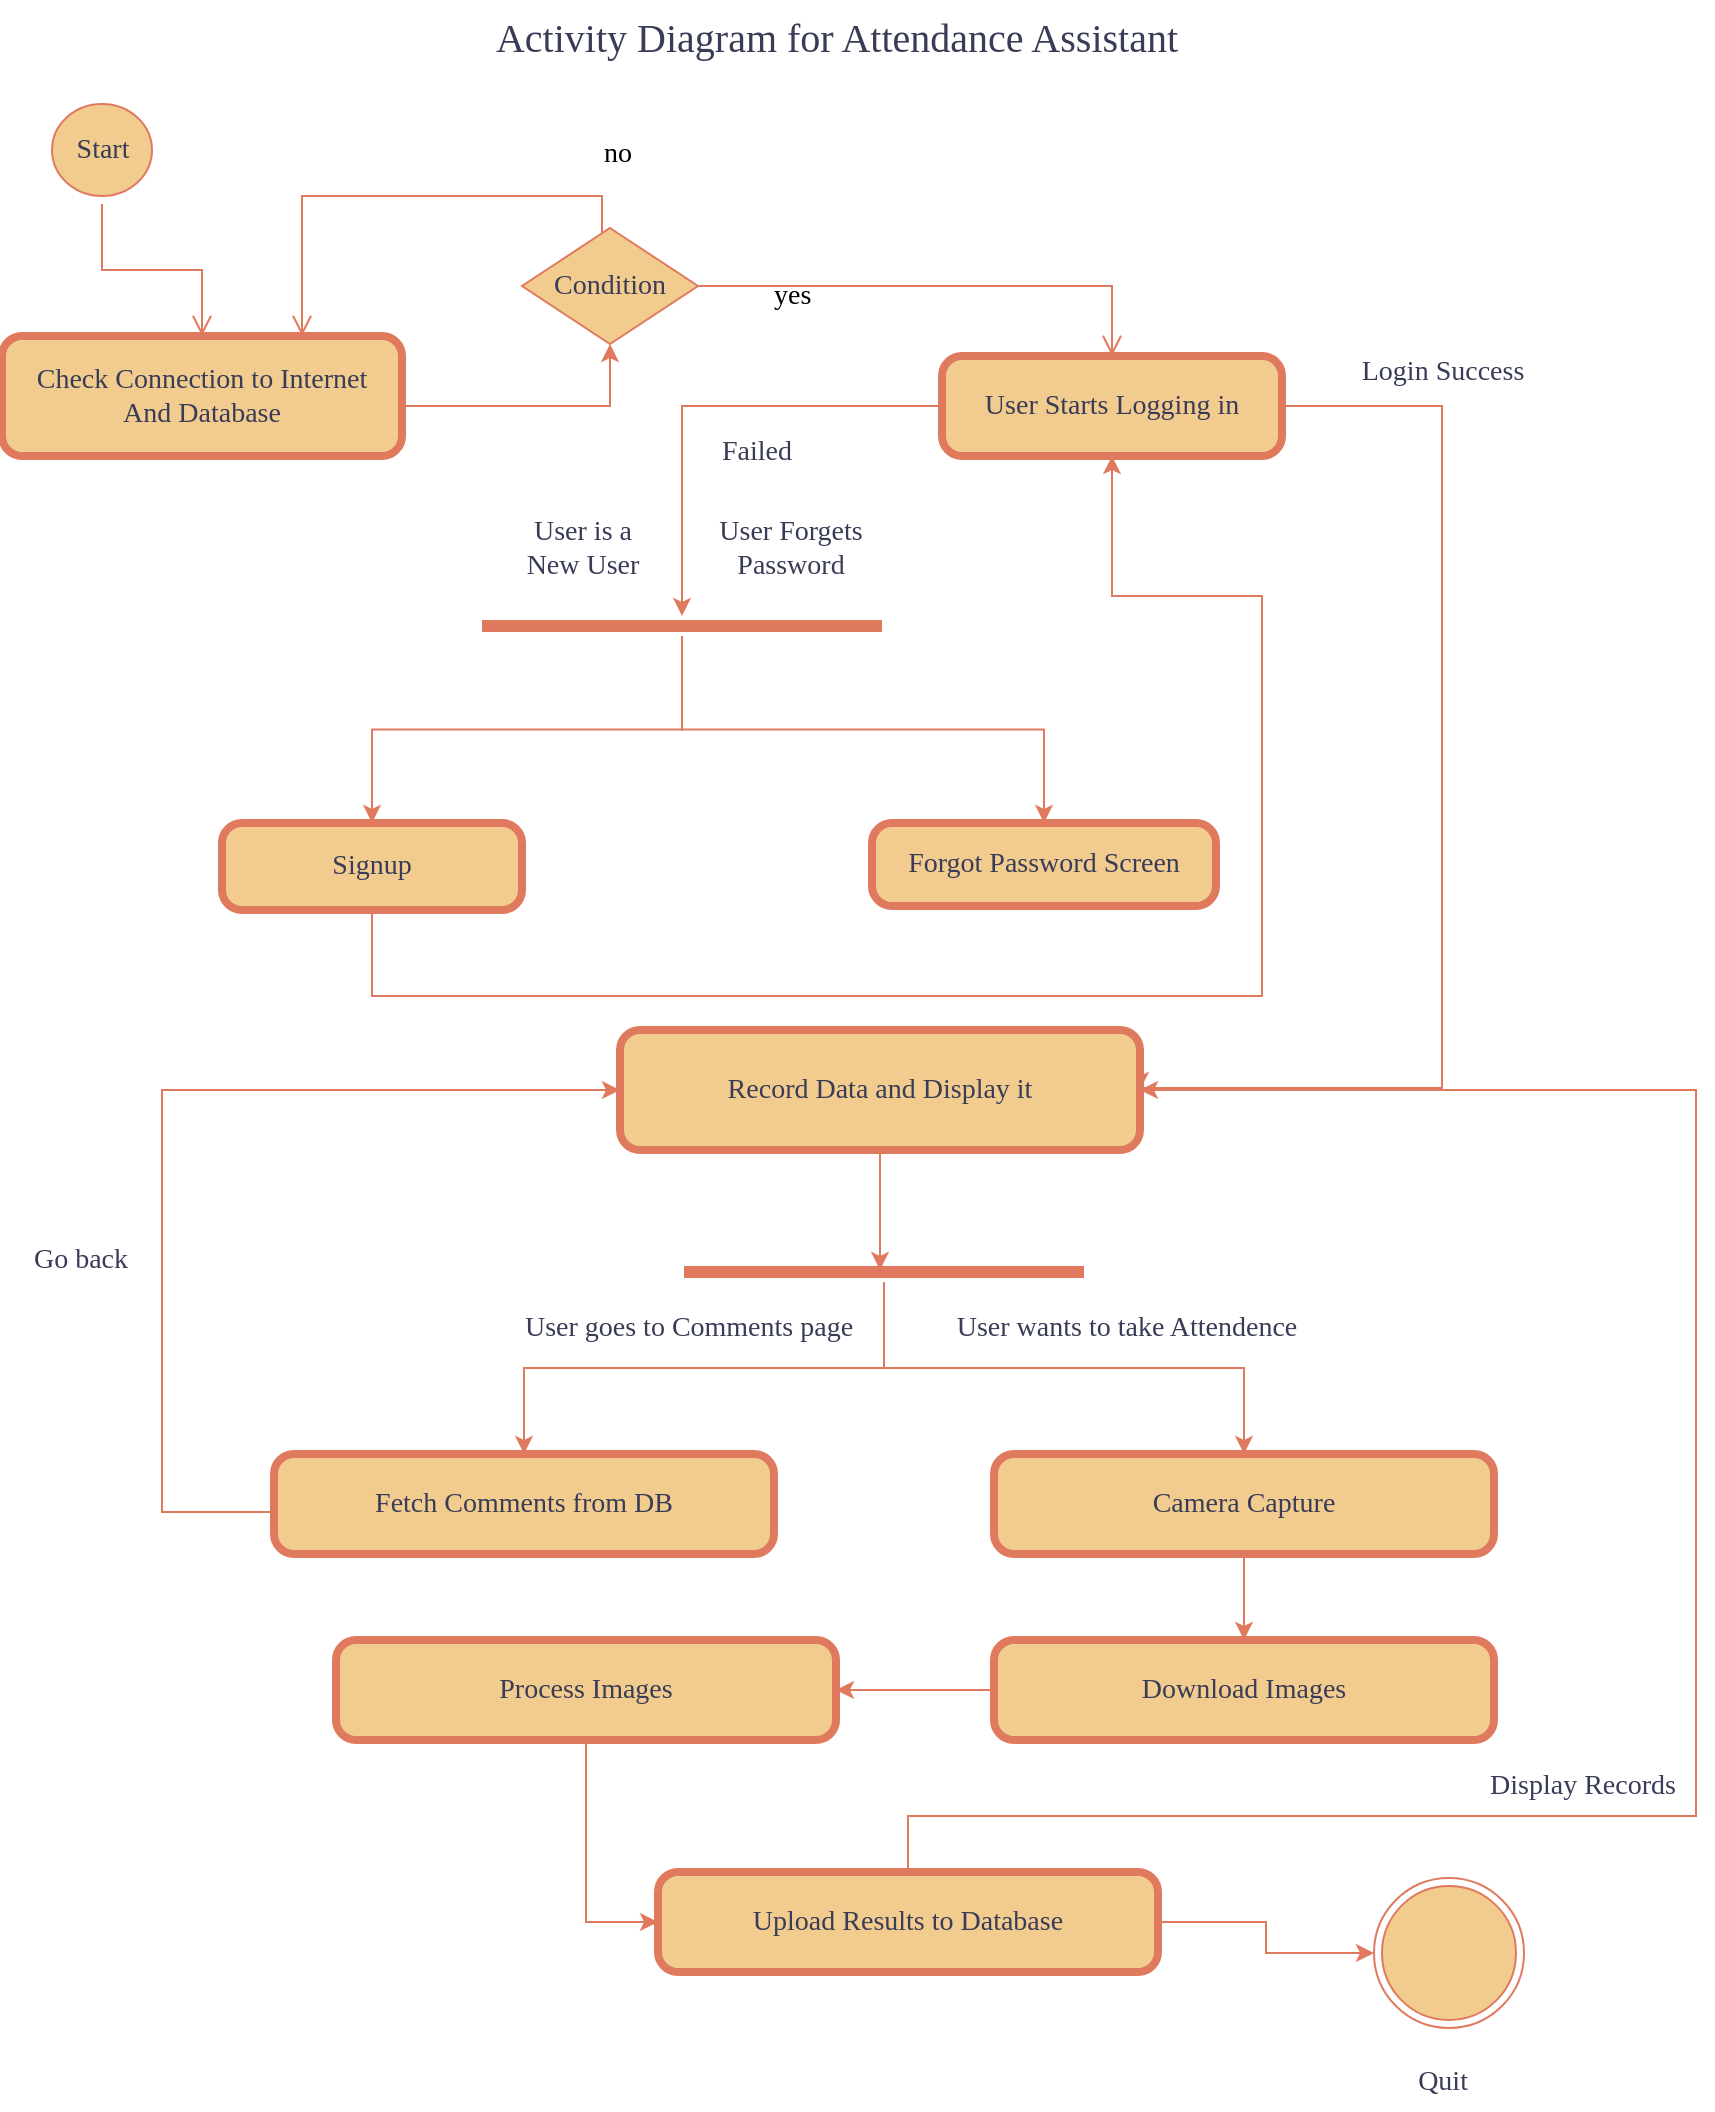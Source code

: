 <mxfile version="21.2.3" type="device">
  <diagram name="Page-1" id="C4dqYCwJqd82L6SdNkTd">
    <mxGraphModel dx="1687" dy="996" grid="0" gridSize="10" guides="1" tooltips="1" connect="1" arrows="1" fold="1" page="0" pageScale="1" pageWidth="827" pageHeight="1169" background="#ffffff" math="0" shadow="0">
      <root>
        <mxCell id="0" />
        <mxCell id="1" parent="0" />
        <mxCell id="DjSslWO9v3M0GokMwDH--1" value="Activity Diagram for Attendance Assistant" style="text;html=1;align=center;verticalAlign=middle;resizable=0;points=[];autosize=1;strokeColor=none;fillColor=none;fontSize=20;labelBackgroundColor=none;fontColor=#393C56;fontFamily=Product Sans;fontSource=https%3A%2F%2Ffonts.googleapis.com%2Fcss%3Ffamily%3DProduct%2BSans;" parent="1" vertex="1">
          <mxGeometry x="267" y="32" width="380" height="36" as="geometry" />
        </mxCell>
        <mxCell id="DjSslWO9v3M0GokMwDH--2" value="" style="ellipse;html=1;shape=startState;fillColor=#F2CC8F;strokeColor=#E07A5F;fontColor=#393C56;fontSize=14;labelBackgroundColor=none;fontFamily=Product Sans;fontSource=https%3A%2F%2Ffonts.googleapis.com%2Fcss%3Ffamily%3DProduct%2BSans;" parent="1" vertex="1">
          <mxGeometry x="61" y="80" width="58" height="54" as="geometry" />
        </mxCell>
        <mxCell id="DjSslWO9v3M0GokMwDH--3" value="" style="edgeStyle=orthogonalEdgeStyle;html=1;verticalAlign=bottom;endArrow=open;endSize=8;strokeColor=#E07A5F;rounded=0;fontColor=default;fillColor=#F2CC8F;entryX=0.5;entryY=0;entryDx=0;entryDy=0;entryPerimeter=0;fontSize=14;labelBackgroundColor=none;fontFamily=Product Sans;fontSource=https%3A%2F%2Ffonts.googleapis.com%2Fcss%3Ffamily%3DProduct%2BSans;" parent="1" source="DjSslWO9v3M0GokMwDH--2" target="DjSslWO9v3M0GokMwDH--5" edge="1">
          <mxGeometry relative="1" as="geometry">
            <mxPoint x="85" y="200" as="targetPoint" />
          </mxGeometry>
        </mxCell>
        <mxCell id="DjSslWO9v3M0GokMwDH--4" value="Start" style="text;html=1;align=center;verticalAlign=middle;resizable=0;points=[];autosize=1;strokeColor=none;fillColor=none;fontColor=#393C56;fontSize=14;labelBackgroundColor=none;fontFamily=Product Sans;fontSource=https%3A%2F%2Ffonts.googleapis.com%2Fcss%3Ffamily%3DProduct%2BSans;" parent="1" vertex="1">
          <mxGeometry x="66" y="92.5" width="48" height="29" as="geometry" />
        </mxCell>
        <mxCell id="DjSslWO9v3M0GokMwDH--9" style="edgeStyle=orthogonalEdgeStyle;rounded=0;orthogonalLoop=1;jettySize=auto;html=1;entryX=0.5;entryY=1;entryDx=0;entryDy=0;strokeColor=#E07A5F;fontColor=default;fillColor=#F2CC8F;fontSize=14;labelBackgroundColor=none;fontFamily=Product Sans;fontSource=https%3A%2F%2Ffonts.googleapis.com%2Fcss%3Ffamily%3DProduct%2BSans;" parent="1" source="DjSslWO9v3M0GokMwDH--5" target="DjSslWO9v3M0GokMwDH--6" edge="1">
          <mxGeometry x="-0.243" y="-4" relative="1" as="geometry">
            <Array as="points">
              <mxPoint x="344" y="235" />
            </Array>
            <mxPoint as="offset" />
          </mxGeometry>
        </mxCell>
        <mxCell id="DjSslWO9v3M0GokMwDH--5" value="Check Connection to Internet&lt;br style=&quot;font-size: 14px;&quot;&gt;And Database" style="points=[[0.25,0,0],[0.5,0,0],[0.75,0,0],[1,0.25,0],[1,0.5,0],[1,0.75,0],[0.75,1,0],[0.5,1,0],[0.25,1,0],[0,0.75,0],[0,0.5,0],[0,0.25,0]];shape=mxgraph.bpmn.task;whiteSpace=wrap;rectStyle=rounded;size=10;html=1;container=1;expand=0;collapsible=0;bpmnShapeType=call;strokeColor=#E07A5F;fontColor=#393C56;fillColor=#F2CC8F;fontSize=14;labelBackgroundColor=none;fontFamily=Product Sans;fontSource=https%3A%2F%2Ffonts.googleapis.com%2Fcss%3Ffamily%3DProduct%2BSans;" parent="1" vertex="1">
          <mxGeometry x="40" y="200" width="200" height="60" as="geometry" />
        </mxCell>
        <mxCell id="DjSslWO9v3M0GokMwDH--6" value="Condition" style="rhombus;whiteSpace=wrap;html=1;fontColor=#393C56;fillColor=#F2CC8F;strokeColor=#E07A5F;fontSize=14;labelBackgroundColor=none;fontFamily=Product Sans;fontSource=https%3A%2F%2Ffonts.googleapis.com%2Fcss%3Ffamily%3DProduct%2BSans;" parent="1" vertex="1">
          <mxGeometry x="300" y="146" width="88" height="58" as="geometry" />
        </mxCell>
        <mxCell id="DjSslWO9v3M0GokMwDH--7" value="no" style="edgeStyle=orthogonalEdgeStyle;html=1;align=left;verticalAlign=bottom;endArrow=open;endSize=8;strokeColor=#E07A5F;rounded=0;fontColor=default;fillColor=#F2CC8F;entryX=0.75;entryY=0;entryDx=0;entryDy=0;entryPerimeter=0;fontSize=14;labelBackgroundColor=none;fontFamily=Product Sans;fontSource=https%3A%2F%2Ffonts.googleapis.com%2Fcss%3Ffamily%3DProduct%2BSans;" parent="1" source="DjSslWO9v3M0GokMwDH--6" target="DjSslWO9v3M0GokMwDH--5" edge="1">
          <mxGeometry x="-0.832" y="-10" relative="1" as="geometry">
            <mxPoint x="530" y="220" as="targetPoint" />
            <Array as="points">
              <mxPoint x="340" y="130" />
              <mxPoint x="190" y="130" />
            </Array>
            <mxPoint as="offset" />
          </mxGeometry>
        </mxCell>
        <mxCell id="DjSslWO9v3M0GokMwDH--8" value="yes" style="edgeStyle=orthogonalEdgeStyle;html=1;align=left;verticalAlign=top;endArrow=open;endSize=8;strokeColor=#E07A5F;rounded=0;fontColor=default;fillColor=#F2CC8F;entryX=0.5;entryY=0;entryDx=0;entryDy=0;entryPerimeter=0;fontSize=14;labelBackgroundColor=none;fontFamily=Product Sans;fontSource=https%3A%2F%2Ffonts.googleapis.com%2Fcss%3Ffamily%3DProduct%2BSans;" parent="1" source="DjSslWO9v3M0GokMwDH--6" target="DjSslWO9v3M0GokMwDH--10" edge="1">
          <mxGeometry x="-0.704" y="10" relative="1" as="geometry">
            <mxPoint x="390" y="300" as="targetPoint" />
            <mxPoint as="offset" />
          </mxGeometry>
        </mxCell>
        <mxCell id="DjSslWO9v3M0GokMwDH--14" style="edgeStyle=orthogonalEdgeStyle;rounded=0;orthogonalLoop=1;jettySize=auto;html=1;strokeColor=#E07A5F;fontColor=default;fillColor=#F2CC8F;fontSize=14;labelBackgroundColor=none;fontFamily=Product Sans;fontSource=https%3A%2F%2Ffonts.googleapis.com%2Fcss%3Ffamily%3DProduct%2BSans;" parent="1" source="DjSslWO9v3M0GokMwDH--10" target="DjSslWO9v3M0GokMwDH--12" edge="1">
          <mxGeometry relative="1" as="geometry" />
        </mxCell>
        <mxCell id="nWQ7CsiZABoYEHih55I9-5" style="edgeStyle=orthogonalEdgeStyle;rounded=0;orthogonalLoop=1;jettySize=auto;html=1;entryX=1;entryY=0.5;entryDx=0;entryDy=0;entryPerimeter=0;strokeColor=#E07A5F;fontColor=default;fillColor=#F2CC8F;fontFamily=Product Sans;fontSource=https%3A%2F%2Ffonts.googleapis.com%2Fcss%3Ffamily%3DProduct%2BSans;fontSize=14;labelBackgroundColor=none;" edge="1" parent="1" source="DjSslWO9v3M0GokMwDH--10" target="DjSslWO9v3M0GokMwDH--21">
          <mxGeometry relative="1" as="geometry">
            <Array as="points">
              <mxPoint x="760" y="235" />
              <mxPoint x="760" y="576" />
            </Array>
          </mxGeometry>
        </mxCell>
        <mxCell id="DjSslWO9v3M0GokMwDH--10" value="User Starts Logging in" style="points=[[0.25,0,0],[0.5,0,0],[0.75,0,0],[1,0.25,0],[1,0.5,0],[1,0.75,0],[0.75,1,0],[0.5,1,0],[0.25,1,0],[0,0.75,0],[0,0.5,0],[0,0.25,0]];shape=mxgraph.bpmn.task;whiteSpace=wrap;rectStyle=rounded;size=10;html=1;container=1;expand=0;collapsible=0;bpmnShapeType=call;strokeColor=#E07A5F;fontColor=#393C56;fillColor=#F2CC8F;fontSize=14;labelBackgroundColor=none;fontFamily=Product Sans;fontSource=https%3A%2F%2Ffonts.googleapis.com%2Fcss%3Ffamily%3DProduct%2BSans;" parent="1" vertex="1">
          <mxGeometry x="510" y="210" width="170" height="50" as="geometry" />
        </mxCell>
        <mxCell id="DjSslWO9v3M0GokMwDH--19" style="edgeStyle=orthogonalEdgeStyle;rounded=0;orthogonalLoop=1;jettySize=auto;html=1;entryX=0.5;entryY=0;entryDx=0;entryDy=0;entryPerimeter=0;strokeColor=#E07A5F;fontColor=default;fillColor=#F2CC8F;fontSize=14;labelBackgroundColor=none;fontFamily=Product Sans;fontSource=https%3A%2F%2Ffonts.googleapis.com%2Fcss%3Ffamily%3DProduct%2BSans;" parent="1" source="DjSslWO9v3M0GokMwDH--12" target="DjSslWO9v3M0GokMwDH--18" edge="1">
          <mxGeometry relative="1" as="geometry" />
        </mxCell>
        <mxCell id="DjSslWO9v3M0GokMwDH--20" style="edgeStyle=orthogonalEdgeStyle;rounded=0;orthogonalLoop=1;jettySize=auto;html=1;strokeColor=#E07A5F;fontColor=default;fillColor=#F2CC8F;fontSize=14;labelBackgroundColor=none;fontFamily=Product Sans;fontSource=https%3A%2F%2Ffonts.googleapis.com%2Fcss%3Ffamily%3DProduct%2BSans;" parent="1" source="DjSslWO9v3M0GokMwDH--12" target="DjSslWO9v3M0GokMwDH--17" edge="1">
          <mxGeometry relative="1" as="geometry" />
        </mxCell>
        <mxCell id="DjSslWO9v3M0GokMwDH--12" value="" style="shape=line;html=1;strokeWidth=6;strokeColor=#E07A5F;fontColor=#393C56;fillColor=#F2CC8F;fontSize=14;labelBackgroundColor=none;fontFamily=Product Sans;fontSource=https%3A%2F%2Ffonts.googleapis.com%2Fcss%3Ffamily%3DProduct%2BSans;" parent="1" vertex="1">
          <mxGeometry x="280" y="340" width="200" height="10" as="geometry" />
        </mxCell>
        <mxCell id="DjSslWO9v3M0GokMwDH--15" value="User Forgets &lt;br style=&quot;font-size: 14px;&quot;&gt;Password" style="text;html=1;align=center;verticalAlign=middle;resizable=0;points=[];autosize=1;strokeColor=none;fillColor=none;fontColor=#393C56;fontSize=14;labelBackgroundColor=none;fontFamily=Product Sans;fontSource=https%3A%2F%2Ffonts.googleapis.com%2Fcss%3Ffamily%3DProduct%2BSans;" parent="1" vertex="1">
          <mxGeometry x="386" y="283" width="95" height="46" as="geometry" />
        </mxCell>
        <mxCell id="DjSslWO9v3M0GokMwDH--16" value="User is a &lt;br style=&quot;font-size: 14px;&quot;&gt;New User" style="text;html=1;align=center;verticalAlign=middle;resizable=0;points=[];autosize=1;strokeColor=none;fillColor=none;fontColor=#393C56;fontSize=14;labelBackgroundColor=none;fontFamily=Product Sans;fontSource=https%3A%2F%2Ffonts.googleapis.com%2Fcss%3Ffamily%3DProduct%2BSans;" parent="1" vertex="1">
          <mxGeometry x="292" y="283" width="76" height="46" as="geometry" />
        </mxCell>
        <mxCell id="DjSslWO9v3M0GokMwDH--22" style="edgeStyle=orthogonalEdgeStyle;rounded=0;orthogonalLoop=1;jettySize=auto;html=1;strokeColor=#E07A5F;fontColor=default;fillColor=#F2CC8F;entryX=0.5;entryY=1;entryDx=0;entryDy=0;entryPerimeter=0;labelBackgroundColor=none;fontFamily=Product Sans;fontSource=https%3A%2F%2Ffonts.googleapis.com%2Fcss%3Ffamily%3DProduct%2BSans;fontSize=14;" parent="1" source="DjSslWO9v3M0GokMwDH--17" target="DjSslWO9v3M0GokMwDH--10" edge="1">
          <mxGeometry relative="1" as="geometry">
            <mxPoint x="730" y="330" as="targetPoint" />
            <Array as="points">
              <mxPoint x="225" y="530" />
              <mxPoint x="670" y="530" />
              <mxPoint x="670" y="330" />
              <mxPoint x="595" y="330" />
            </Array>
          </mxGeometry>
        </mxCell>
        <mxCell id="DjSslWO9v3M0GokMwDH--17" value="Signup" style="points=[[0.25,0,0],[0.5,0,0],[0.75,0,0],[1,0.25,0],[1,0.5,0],[1,0.75,0],[0.75,1,0],[0.5,1,0],[0.25,1,0],[0,0.75,0],[0,0.5,0],[0,0.25,0]];shape=mxgraph.bpmn.task;whiteSpace=wrap;rectStyle=rounded;size=10;html=1;container=1;expand=0;collapsible=0;bpmnShapeType=call;strokeColor=#E07A5F;fontColor=#393C56;fillColor=#F2CC8F;fontSize=14;labelBackgroundColor=none;fontFamily=Product Sans;fontSource=https%3A%2F%2Ffonts.googleapis.com%2Fcss%3Ffamily%3DProduct%2BSans;" parent="1" vertex="1">
          <mxGeometry x="150" y="443.5" width="150" height="43.5" as="geometry" />
        </mxCell>
        <mxCell id="DjSslWO9v3M0GokMwDH--18" value="Forgot Password Screen" style="points=[[0.25,0,0],[0.5,0,0],[0.75,0,0],[1,0.25,0],[1,0.5,0],[1,0.75,0],[0.75,1,0],[0.5,1,0],[0.25,1,0],[0,0.75,0],[0,0.5,0],[0,0.25,0]];shape=mxgraph.bpmn.task;whiteSpace=wrap;rectStyle=rounded;size=10;html=1;container=1;expand=0;collapsible=0;bpmnShapeType=call;strokeColor=#E07A5F;fontColor=#393C56;fillColor=#F2CC8F;fontSize=14;labelBackgroundColor=none;fontFamily=Product Sans;fontSource=https%3A%2F%2Ffonts.googleapis.com%2Fcss%3Ffamily%3DProduct%2BSans;" parent="1" vertex="1">
          <mxGeometry x="475" y="443.5" width="172" height="41.5" as="geometry" />
        </mxCell>
        <mxCell id="nWQ7CsiZABoYEHih55I9-13" style="edgeStyle=orthogonalEdgeStyle;rounded=0;orthogonalLoop=1;jettySize=auto;html=1;entryX=0.49;entryY=0.4;entryDx=0;entryDy=0;entryPerimeter=0;strokeColor=#E07A5F;fontColor=default;fillColor=#F2CC8F;fontFamily=Product Sans;fontSource=https%3A%2F%2Ffonts.googleapis.com%2Fcss%3Ffamily%3DProduct%2BSans;fontSize=14;labelBackgroundColor=none;" edge="1" parent="1" source="DjSslWO9v3M0GokMwDH--21" target="nWQ7CsiZABoYEHih55I9-3">
          <mxGeometry relative="1" as="geometry" />
        </mxCell>
        <mxCell id="DjSslWO9v3M0GokMwDH--21" value="Record Data and Display it" style="points=[[0.25,0,0],[0.5,0,0],[0.75,0,0],[1,0.25,0],[1,0.5,0],[1,0.75,0],[0.75,1,0],[0.5,1,0],[0.25,1,0],[0,0.75,0],[0,0.5,0],[0,0.25,0]];shape=mxgraph.bpmn.task;whiteSpace=wrap;rectStyle=rounded;size=10;html=1;container=1;expand=0;collapsible=0;bpmnShapeType=call;strokeColor=#E07A5F;fontColor=#393C56;fillColor=#F2CC8F;labelBackgroundColor=none;fontFamily=Product Sans;fontSource=https%3A%2F%2Ffonts.googleapis.com%2Fcss%3Ffamily%3DProduct%2BSans;fontSize=14;" parent="1" vertex="1">
          <mxGeometry x="349" y="547" width="260" height="60" as="geometry" />
        </mxCell>
        <mxCell id="DjSslWO9v3M0GokMwDH--24" value="Login Success" style="text;html=1;align=center;verticalAlign=middle;resizable=0;points=[];autosize=1;strokeColor=none;fillColor=none;fontColor=#393C56;labelBackgroundColor=none;fontFamily=Product Sans;fontSource=https%3A%2F%2Ffonts.googleapis.com%2Fcss%3Ffamily%3DProduct%2BSans;fontSize=14;" parent="1" vertex="1">
          <mxGeometry x="708" y="203" width="104" height="29" as="geometry" />
        </mxCell>
        <mxCell id="DjSslWO9v3M0GokMwDH--25" value="Failed" style="text;html=1;align=center;verticalAlign=middle;resizable=0;points=[];autosize=1;strokeColor=none;fillColor=none;fontColor=#393C56;labelBackgroundColor=none;fontFamily=Product Sans;fontSource=https%3A%2F%2Ffonts.googleapis.com%2Fcss%3Ffamily%3DProduct%2BSans;fontSize=14;" parent="1" vertex="1">
          <mxGeometry x="390" y="243" width="54" height="29" as="geometry" />
        </mxCell>
        <mxCell id="nWQ7CsiZABoYEHih55I9-14" style="edgeStyle=orthogonalEdgeStyle;rounded=0;orthogonalLoop=1;jettySize=auto;html=1;strokeColor=#E07A5F;fontColor=default;fillColor=#F2CC8F;fontFamily=Product Sans;fontSource=https%3A%2F%2Ffonts.googleapis.com%2Fcss%3Ffamily%3DProduct%2BSans;fontSize=14;labelBackgroundColor=none;" edge="1" parent="1" source="nWQ7CsiZABoYEHih55I9-3" target="nWQ7CsiZABoYEHih55I9-10">
          <mxGeometry relative="1" as="geometry" />
        </mxCell>
        <mxCell id="nWQ7CsiZABoYEHih55I9-15" style="edgeStyle=orthogonalEdgeStyle;rounded=0;orthogonalLoop=1;jettySize=auto;html=1;strokeColor=#E07A5F;fontColor=default;fillColor=#F2CC8F;fontFamily=Product Sans;fontSource=https%3A%2F%2Ffonts.googleapis.com%2Fcss%3Ffamily%3DProduct%2BSans;fontSize=14;labelBackgroundColor=none;" edge="1" parent="1" source="nWQ7CsiZABoYEHih55I9-3" target="nWQ7CsiZABoYEHih55I9-12">
          <mxGeometry relative="1" as="geometry" />
        </mxCell>
        <mxCell id="nWQ7CsiZABoYEHih55I9-3" value="" style="shape=line;html=1;strokeWidth=6;strokeColor=#E07A5F;fontColor=#393C56;fillColor=#F2CC8F;fontFamily=Product Sans;fontSource=https%3A%2F%2Ffonts.googleapis.com%2Fcss%3Ffamily%3DProduct%2BSans;fontSize=14;labelBackgroundColor=none;" vertex="1" parent="1">
          <mxGeometry x="381" y="663" width="200" height="10" as="geometry" />
        </mxCell>
        <mxCell id="nWQ7CsiZABoYEHih55I9-16" style="edgeStyle=orthogonalEdgeStyle;rounded=0;orthogonalLoop=1;jettySize=auto;html=1;entryX=0;entryY=0.5;entryDx=0;entryDy=0;entryPerimeter=0;strokeColor=#E07A5F;fontColor=default;fillColor=#F2CC8F;fontFamily=Product Sans;fontSource=https%3A%2F%2Ffonts.googleapis.com%2Fcss%3Ffamily%3DProduct%2BSans;fontSize=14;labelBackgroundColor=none;" edge="1" parent="1" source="nWQ7CsiZABoYEHih55I9-10" target="DjSslWO9v3M0GokMwDH--21">
          <mxGeometry relative="1" as="geometry">
            <Array as="points">
              <mxPoint x="120" y="788" />
              <mxPoint x="120" y="577" />
            </Array>
          </mxGeometry>
        </mxCell>
        <mxCell id="nWQ7CsiZABoYEHih55I9-10" value="Fetch Comments from DB" style="points=[[0.25,0,0],[0.5,0,0],[0.75,0,0],[1,0.25,0],[1,0.5,0],[1,0.75,0],[0.75,1,0],[0.5,1,0],[0.25,1,0],[0,0.75,0],[0,0.5,0],[0,0.25,0]];shape=mxgraph.bpmn.task;whiteSpace=wrap;rectStyle=rounded;size=10;html=1;container=1;expand=0;collapsible=0;bpmnShapeType=call;strokeColor=#E07A5F;fontColor=#393C56;fillColor=#F2CC8F;labelBackgroundColor=none;fontFamily=Product Sans;fontSource=https%3A%2F%2Ffonts.googleapis.com%2Fcss%3Ffamily%3DProduct%2BSans;fontSize=14;" vertex="1" parent="1">
          <mxGeometry x="176" y="759" width="250" height="50" as="geometry" />
        </mxCell>
        <mxCell id="nWQ7CsiZABoYEHih55I9-31" style="edgeStyle=orthogonalEdgeStyle;rounded=0;orthogonalLoop=1;jettySize=auto;html=1;strokeColor=#E07A5F;fontColor=default;fillColor=#F2CC8F;fontFamily=Product Sans;fontSource=https%3A%2F%2Ffonts.googleapis.com%2Fcss%3Ffamily%3DProduct%2BSans;fontSize=14;labelBackgroundColor=none;" edge="1" parent="1" source="nWQ7CsiZABoYEHih55I9-12" target="nWQ7CsiZABoYEHih55I9-30">
          <mxGeometry relative="1" as="geometry" />
        </mxCell>
        <mxCell id="nWQ7CsiZABoYEHih55I9-12" value="Camera Capture" style="points=[[0.25,0,0],[0.5,0,0],[0.75,0,0],[1,0.25,0],[1,0.5,0],[1,0.75,0],[0.75,1,0],[0.5,1,0],[0.25,1,0],[0,0.75,0],[0,0.5,0],[0,0.25,0]];shape=mxgraph.bpmn.task;whiteSpace=wrap;rectStyle=rounded;size=10;html=1;container=1;expand=0;collapsible=0;bpmnShapeType=call;strokeColor=#E07A5F;fontColor=#393C56;fillColor=#F2CC8F;labelBackgroundColor=none;fontFamily=Product Sans;fontSource=https%3A%2F%2Ffonts.googleapis.com%2Fcss%3Ffamily%3DProduct%2BSans;fontSize=14;" vertex="1" parent="1">
          <mxGeometry x="536" y="759" width="250" height="50" as="geometry" />
        </mxCell>
        <mxCell id="nWQ7CsiZABoYEHih55I9-17" value="Go back" style="text;html=1;align=center;verticalAlign=middle;resizable=0;points=[];autosize=1;strokeColor=none;fillColor=none;fontColor=#393C56;fontFamily=Product Sans;fontSource=https%3A%2F%2Ffonts.googleapis.com%2Fcss%3Ffamily%3DProduct%2BSans;fontSize=14;labelBackgroundColor=none;" vertex="1" parent="1">
          <mxGeometry x="44" y="647" width="69" height="29" as="geometry" />
        </mxCell>
        <mxCell id="nWQ7CsiZABoYEHih55I9-18" value="User goes to Comments page" style="text;html=1;align=center;verticalAlign=middle;resizable=0;points=[];autosize=1;strokeColor=none;fillColor=none;fontColor=#393C56;fontFamily=Product Sans;fontSource=https%3A%2F%2Ffonts.googleapis.com%2Fcss%3Ffamily%3DProduct%2BSans;fontSize=14;labelBackgroundColor=none;" vertex="1" parent="1">
          <mxGeometry x="283.5" y="681" width="199" height="29" as="geometry" />
        </mxCell>
        <mxCell id="nWQ7CsiZABoYEHih55I9-19" value="User wants to take Attendence" style="text;html=1;align=center;verticalAlign=middle;resizable=0;points=[];autosize=1;strokeColor=none;fillColor=none;fontColor=#393C56;fontFamily=Product Sans;fontSource=https%3A%2F%2Ffonts.googleapis.com%2Fcss%3Ffamily%3DProduct%2BSans;fontSize=14;labelBackgroundColor=none;" vertex="1" parent="1">
          <mxGeometry x="500" y="681" width="204" height="29" as="geometry" />
        </mxCell>
        <mxCell id="nWQ7CsiZABoYEHih55I9-27" style="edgeStyle=orthogonalEdgeStyle;rounded=0;orthogonalLoop=1;jettySize=auto;html=1;strokeColor=#E07A5F;fontColor=default;fillColor=#F2CC8F;fontFamily=Product Sans;fontSource=https%3A%2F%2Ffonts.googleapis.com%2Fcss%3Ffamily%3DProduct%2BSans;fontSize=14;labelBackgroundColor=none;" edge="1" parent="1" source="nWQ7CsiZABoYEHih55I9-22" target="nWQ7CsiZABoYEHih55I9-25">
          <mxGeometry relative="1" as="geometry" />
        </mxCell>
        <mxCell id="nWQ7CsiZABoYEHih55I9-35" style="edgeStyle=orthogonalEdgeStyle;rounded=0;orthogonalLoop=1;jettySize=auto;html=1;strokeColor=#E07A5F;fontColor=default;fillColor=#F2CC8F;fontFamily=Product Sans;fontSource=https%3A%2F%2Ffonts.googleapis.com%2Fcss%3Ffamily%3DProduct%2BSans;fontSize=14;labelBackgroundColor=none;" edge="1" parent="1" source="nWQ7CsiZABoYEHih55I9-22" target="DjSslWO9v3M0GokMwDH--21">
          <mxGeometry relative="1" as="geometry">
            <Array as="points">
              <mxPoint x="493" y="940" />
              <mxPoint x="887" y="940" />
              <mxPoint x="887" y="577" />
            </Array>
          </mxGeometry>
        </mxCell>
        <mxCell id="nWQ7CsiZABoYEHih55I9-22" value="Upload Results to Database" style="points=[[0.25,0,0],[0.5,0,0],[0.75,0,0],[1,0.25,0],[1,0.5,0],[1,0.75,0],[0.75,1,0],[0.5,1,0],[0.25,1,0],[0,0.75,0],[0,0.5,0],[0,0.25,0]];shape=mxgraph.bpmn.task;whiteSpace=wrap;rectStyle=rounded;size=10;html=1;container=1;expand=0;collapsible=0;bpmnShapeType=call;strokeColor=#E07A5F;fontColor=#393C56;fillColor=#F2CC8F;labelBackgroundColor=none;fontFamily=Product Sans;fontSource=https%3A%2F%2Ffonts.googleapis.com%2Fcss%3Ffamily%3DProduct%2BSans;fontSize=14;" vertex="1" parent="1">
          <mxGeometry x="368" y="968" width="250" height="50" as="geometry" />
        </mxCell>
        <mxCell id="nWQ7CsiZABoYEHih55I9-25" value="" style="ellipse;html=1;shape=endState;fillColor=#F2CC8F;strokeColor=#E07A5F;fontColor=#393C56;fontFamily=Product Sans;fontSource=https%3A%2F%2Ffonts.googleapis.com%2Fcss%3Ffamily%3DProduct%2BSans;fontSize=14;labelBackgroundColor=none;" vertex="1" parent="1">
          <mxGeometry x="726" y="971" width="75" height="75" as="geometry" />
        </mxCell>
        <mxCell id="nWQ7CsiZABoYEHih55I9-26" value="Quit" style="text;html=1;align=center;verticalAlign=middle;resizable=0;points=[];autosize=1;strokeColor=none;fillColor=none;fontColor=#393C56;fontFamily=Product Sans;fontSource=https%3A%2F%2Ffonts.googleapis.com%2Fcss%3Ffamily%3DProduct%2BSans;fontSize=14;labelBackgroundColor=none;" vertex="1" parent="1">
          <mxGeometry x="737.5" y="1058" width="45" height="29" as="geometry" />
        </mxCell>
        <mxCell id="nWQ7CsiZABoYEHih55I9-33" style="edgeStyle=orthogonalEdgeStyle;rounded=0;orthogonalLoop=1;jettySize=auto;html=1;strokeColor=#E07A5F;fontColor=default;fillColor=#F2CC8F;fontFamily=Product Sans;fontSource=https%3A%2F%2Ffonts.googleapis.com%2Fcss%3Ffamily%3DProduct%2BSans;fontSize=14;labelBackgroundColor=none;" edge="1" parent="1" source="nWQ7CsiZABoYEHih55I9-30" target="nWQ7CsiZABoYEHih55I9-32">
          <mxGeometry relative="1" as="geometry" />
        </mxCell>
        <mxCell id="nWQ7CsiZABoYEHih55I9-30" value="Download Images" style="points=[[0.25,0,0],[0.5,0,0],[0.75,0,0],[1,0.25,0],[1,0.5,0],[1,0.75,0],[0.75,1,0],[0.5,1,0],[0.25,1,0],[0,0.75,0],[0,0.5,0],[0,0.25,0]];shape=mxgraph.bpmn.task;whiteSpace=wrap;rectStyle=rounded;size=10;html=1;container=1;expand=0;collapsible=0;bpmnShapeType=call;strokeColor=#E07A5F;fontColor=#393C56;fillColor=#F2CC8F;labelBackgroundColor=none;fontFamily=Product Sans;fontSource=https%3A%2F%2Ffonts.googleapis.com%2Fcss%3Ffamily%3DProduct%2BSans;fontSize=14;" vertex="1" parent="1">
          <mxGeometry x="536" y="852" width="250" height="50" as="geometry" />
        </mxCell>
        <mxCell id="nWQ7CsiZABoYEHih55I9-34" style="edgeStyle=orthogonalEdgeStyle;rounded=0;orthogonalLoop=1;jettySize=auto;html=1;entryX=0;entryY=0.5;entryDx=0;entryDy=0;entryPerimeter=0;strokeColor=#E07A5F;fontColor=default;fillColor=#F2CC8F;fontFamily=Product Sans;fontSource=https%3A%2F%2Ffonts.googleapis.com%2Fcss%3Ffamily%3DProduct%2BSans;fontSize=14;labelBackgroundColor=none;" edge="1" parent="1" source="nWQ7CsiZABoYEHih55I9-32" target="nWQ7CsiZABoYEHih55I9-22">
          <mxGeometry relative="1" as="geometry" />
        </mxCell>
        <mxCell id="nWQ7CsiZABoYEHih55I9-32" value="Process Images" style="points=[[0.25,0,0],[0.5,0,0],[0.75,0,0],[1,0.25,0],[1,0.5,0],[1,0.75,0],[0.75,1,0],[0.5,1,0],[0.25,1,0],[0,0.75,0],[0,0.5,0],[0,0.25,0]];shape=mxgraph.bpmn.task;whiteSpace=wrap;rectStyle=rounded;size=10;html=1;container=1;expand=0;collapsible=0;bpmnShapeType=call;strokeColor=#E07A5F;fontColor=#393C56;fillColor=#F2CC8F;labelBackgroundColor=none;fontFamily=Product Sans;fontSource=https%3A%2F%2Ffonts.googleapis.com%2Fcss%3Ffamily%3DProduct%2BSans;fontSize=14;" vertex="1" parent="1">
          <mxGeometry x="207" y="852" width="250" height="50" as="geometry" />
        </mxCell>
        <mxCell id="nWQ7CsiZABoYEHih55I9-36" value="Display Records" style="text;html=1;align=center;verticalAlign=middle;resizable=0;points=[];autosize=1;strokeColor=none;fillColor=none;fontColor=#393C56;fontFamily=Product Sans;fontSource=https%3A%2F%2Ffonts.googleapis.com%2Fcss%3Ffamily%3DProduct%2BSans;fontSize=14;labelBackgroundColor=none;" vertex="1" parent="1">
          <mxGeometry x="773" y="910" width="114" height="29" as="geometry" />
        </mxCell>
      </root>
    </mxGraphModel>
  </diagram>
</mxfile>
